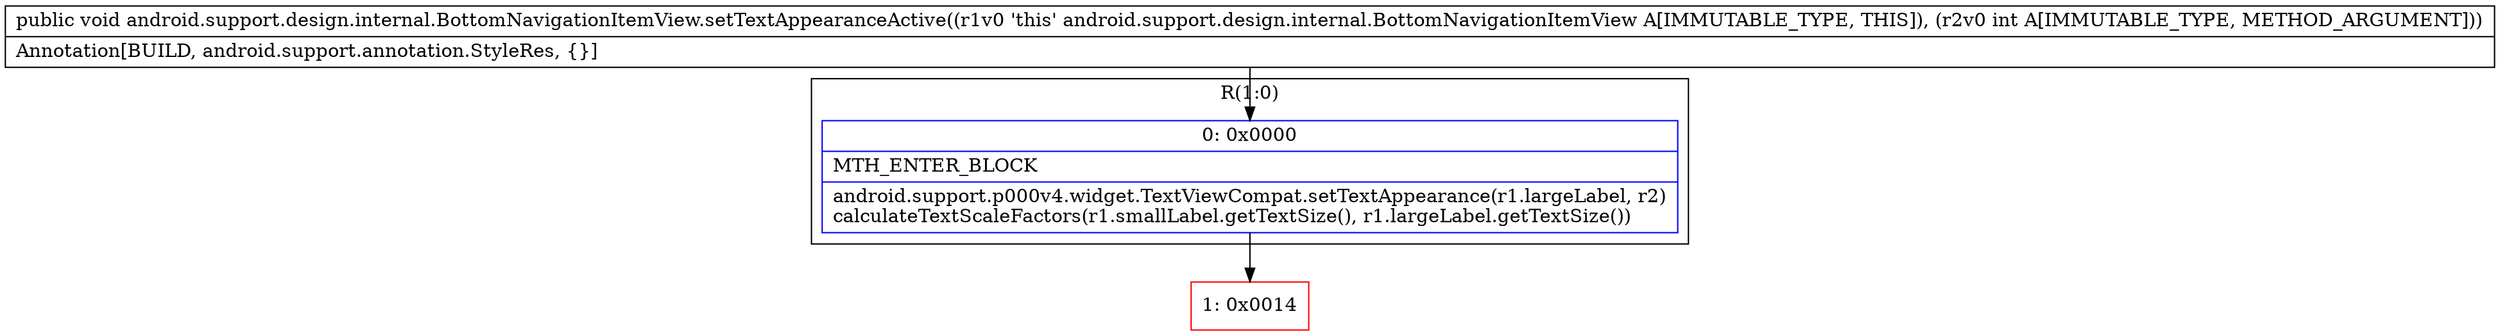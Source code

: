 digraph "CFG forandroid.support.design.internal.BottomNavigationItemView.setTextAppearanceActive(I)V" {
subgraph cluster_Region_1519222101 {
label = "R(1:0)";
node [shape=record,color=blue];
Node_0 [shape=record,label="{0\:\ 0x0000|MTH_ENTER_BLOCK\l|android.support.p000v4.widget.TextViewCompat.setTextAppearance(r1.largeLabel, r2)\lcalculateTextScaleFactors(r1.smallLabel.getTextSize(), r1.largeLabel.getTextSize())\l}"];
}
Node_1 [shape=record,color=red,label="{1\:\ 0x0014}"];
MethodNode[shape=record,label="{public void android.support.design.internal.BottomNavigationItemView.setTextAppearanceActive((r1v0 'this' android.support.design.internal.BottomNavigationItemView A[IMMUTABLE_TYPE, THIS]), (r2v0 int A[IMMUTABLE_TYPE, METHOD_ARGUMENT]))  | Annotation[BUILD, android.support.annotation.StyleRes, \{\}]\l}"];
MethodNode -> Node_0;
Node_0 -> Node_1;
}


